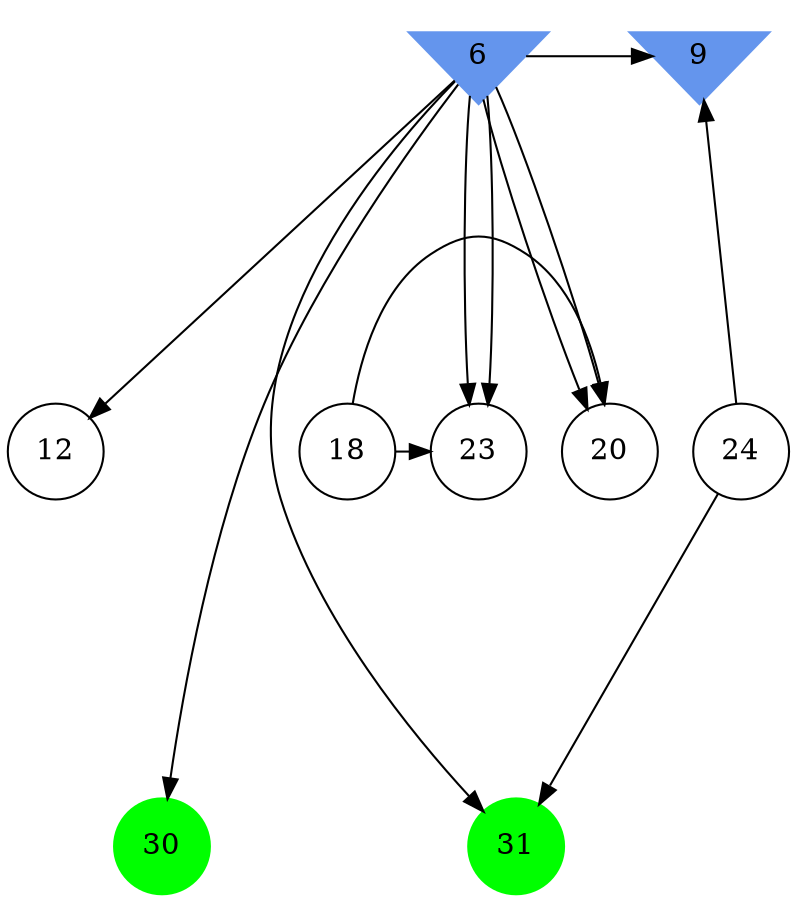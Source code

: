 digraph brain {
	ranksep=2.0;
	6 [shape=invtriangle,style=filled,color=cornflowerblue];
	9 [shape=invtriangle,style=filled,color=cornflowerblue];
	12 [shape=circle,color=black];
	18 [shape=circle,color=black];
	20 [shape=circle,color=black];
	23 [shape=circle,color=black];
	24 [shape=circle,color=black];
	30 [shape=circle,style=filled,color=green];
	31 [shape=circle,style=filled,color=green];
	6	->	12;
	6	->	30;
	6	->	23;
	6	->	20;
	6	->	23;
	6	->	20;
	18	->	23;
	18	->	20;
	24	->	9;
	24	->	31;
	6	->	9;
	6	->	31;
	{ rank=same; 6; 9; }
	{ rank=same; 12; 18; 20; 23; 24; }
	{ rank=same; 30; 31; }
}

